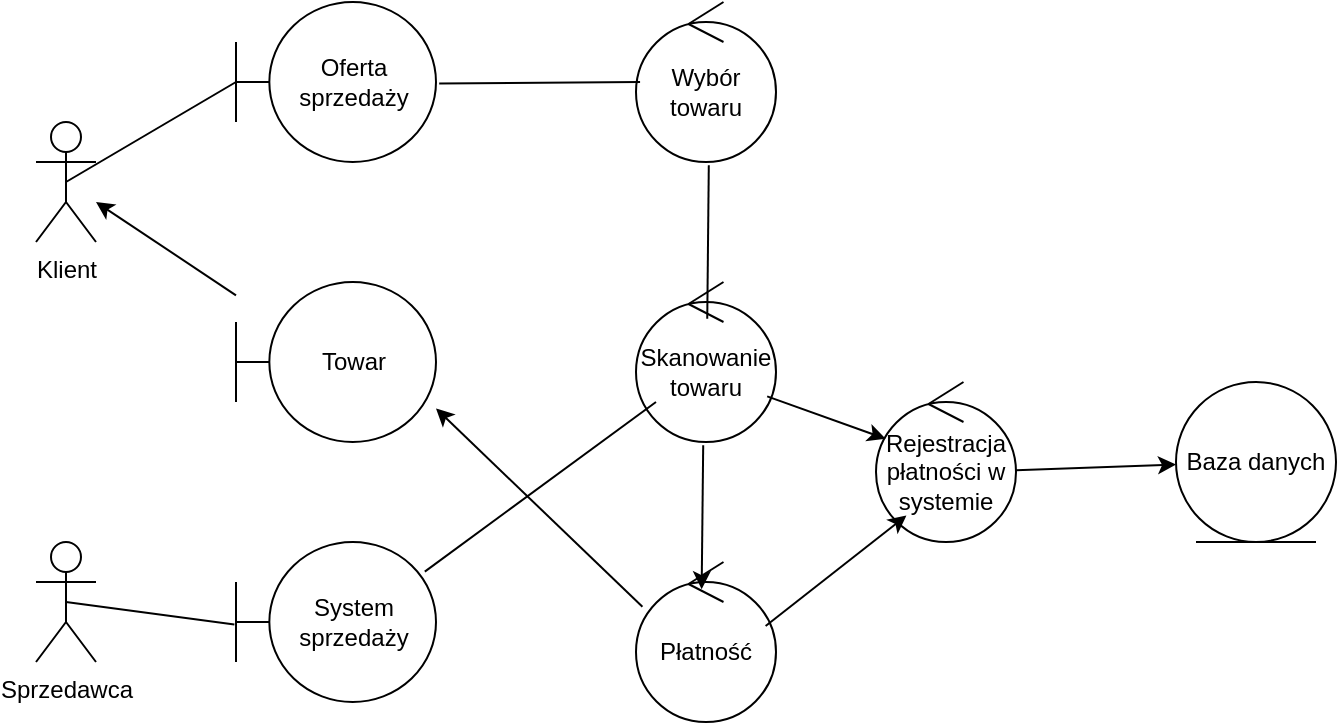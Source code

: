 <mxfile version="26.1.0">
  <diagram name="Strona-1" id="zP0relGateYTujE7X2jT">
    <mxGraphModel dx="1050" dy="530" grid="1" gridSize="10" guides="1" tooltips="1" connect="1" arrows="1" fold="1" page="1" pageScale="1" pageWidth="827" pageHeight="1169" math="0" shadow="0">
      <root>
        <mxCell id="0" />
        <mxCell id="1" parent="0" />
        <mxCell id="BBZVALFFSFmiyquu_aXk-1" value="Klient" style="shape=umlActor;verticalLabelPosition=bottom;verticalAlign=top;html=1;outlineConnect=0;" vertex="1" parent="1">
          <mxGeometry x="70" y="90" width="30" height="60" as="geometry" />
        </mxCell>
        <mxCell id="BBZVALFFSFmiyquu_aXk-2" value="Sprzedawca" style="shape=umlActor;verticalLabelPosition=bottom;verticalAlign=top;html=1;outlineConnect=0;" vertex="1" parent="1">
          <mxGeometry x="70" y="300" width="30" height="60" as="geometry" />
        </mxCell>
        <mxCell id="BBZVALFFSFmiyquu_aXk-3" value="Oferta sprzedaży" style="shape=umlBoundary;whiteSpace=wrap;html=1;" vertex="1" parent="1">
          <mxGeometry x="170" y="30" width="100" height="80" as="geometry" />
        </mxCell>
        <mxCell id="BBZVALFFSFmiyquu_aXk-5" value="System sprzedaży" style="shape=umlBoundary;whiteSpace=wrap;html=1;" vertex="1" parent="1">
          <mxGeometry x="170" y="300" width="100" height="80" as="geometry" />
        </mxCell>
        <mxCell id="BBZVALFFSFmiyquu_aXk-7" value="Baza danych" style="ellipse;shape=umlEntity;whiteSpace=wrap;html=1;" vertex="1" parent="1">
          <mxGeometry x="640" y="220" width="80" height="80" as="geometry" />
        </mxCell>
        <mxCell id="BBZVALFFSFmiyquu_aXk-10" value="Wybór towaru" style="ellipse;shape=umlControl;whiteSpace=wrap;html=1;" vertex="1" parent="1">
          <mxGeometry x="370" y="30" width="70" height="80" as="geometry" />
        </mxCell>
        <mxCell id="BBZVALFFSFmiyquu_aXk-11" value="Skanowanie towaru" style="ellipse;shape=umlControl;whiteSpace=wrap;html=1;" vertex="1" parent="1">
          <mxGeometry x="370" y="170" width="70" height="80" as="geometry" />
        </mxCell>
        <mxCell id="BBZVALFFSFmiyquu_aXk-12" value="Płatność" style="ellipse;shape=umlControl;whiteSpace=wrap;html=1;" vertex="1" parent="1">
          <mxGeometry x="370" y="310" width="70" height="80" as="geometry" />
        </mxCell>
        <mxCell id="BBZVALFFSFmiyquu_aXk-13" value="Towar" style="shape=umlBoundary;whiteSpace=wrap;html=1;" vertex="1" parent="1">
          <mxGeometry x="170" y="170" width="100" height="80" as="geometry" />
        </mxCell>
        <mxCell id="BBZVALFFSFmiyquu_aXk-15" value="" style="endArrow=none;html=1;rounded=0;exitX=0.5;exitY=0.5;exitDx=0;exitDy=0;exitPerimeter=0;" edge="1" parent="1" source="BBZVALFFSFmiyquu_aXk-1">
          <mxGeometry width="50" height="50" relative="1" as="geometry">
            <mxPoint x="390" y="340" as="sourcePoint" />
            <mxPoint x="170" y="70" as="targetPoint" />
          </mxGeometry>
        </mxCell>
        <mxCell id="BBZVALFFSFmiyquu_aXk-16" value="" style="endArrow=none;html=1;rounded=0;entryX=1.016;entryY=0.51;entryDx=0;entryDy=0;entryPerimeter=0;exitX=0.029;exitY=0.5;exitDx=0;exitDy=0;exitPerimeter=0;" edge="1" parent="1" source="BBZVALFFSFmiyquu_aXk-10" target="BBZVALFFSFmiyquu_aXk-3">
          <mxGeometry width="50" height="50" relative="1" as="geometry">
            <mxPoint x="350" y="71" as="sourcePoint" />
            <mxPoint x="440" y="290" as="targetPoint" />
          </mxGeometry>
        </mxCell>
        <mxCell id="BBZVALFFSFmiyquu_aXk-17" value="" style="endArrow=none;html=1;rounded=0;entryX=0.52;entryY=1.02;entryDx=0;entryDy=0;entryPerimeter=0;exitX=0.509;exitY=0.23;exitDx=0;exitDy=0;exitPerimeter=0;" edge="1" parent="1" source="BBZVALFFSFmiyquu_aXk-11" target="BBZVALFFSFmiyquu_aXk-10">
          <mxGeometry width="50" height="50" relative="1" as="geometry">
            <mxPoint x="406" y="170" as="sourcePoint" />
            <mxPoint x="450" y="290" as="targetPoint" />
          </mxGeometry>
        </mxCell>
        <mxCell id="BBZVALFFSFmiyquu_aXk-18" value="" style="endArrow=classic;html=1;rounded=0;exitX=0.914;exitY=0.555;exitDx=0;exitDy=0;exitPerimeter=0;" edge="1" parent="1" source="BBZVALFFSFmiyquu_aXk-19" target="BBZVALFFSFmiyquu_aXk-7">
          <mxGeometry width="50" height="50" relative="1" as="geometry">
            <mxPoint x="590" y="120" as="sourcePoint" />
            <mxPoint x="560" y="290" as="targetPoint" />
          </mxGeometry>
        </mxCell>
        <mxCell id="BBZVALFFSFmiyquu_aXk-19" value="Rejestracja&lt;div&gt;płatności w systemie&lt;/div&gt;" style="ellipse;shape=umlControl;whiteSpace=wrap;html=1;" vertex="1" parent="1">
          <mxGeometry x="490" y="220" width="70" height="80" as="geometry" />
        </mxCell>
        <mxCell id="BBZVALFFSFmiyquu_aXk-20" value="" style="endArrow=classic;html=1;rounded=0;entryX=0.069;entryY=0.355;entryDx=0;entryDy=0;entryPerimeter=0;exitX=0.937;exitY=0.715;exitDx=0;exitDy=0;exitPerimeter=0;" edge="1" parent="1" source="BBZVALFFSFmiyquu_aXk-11" target="BBZVALFFSFmiyquu_aXk-19">
          <mxGeometry width="50" height="50" relative="1" as="geometry">
            <mxPoint x="390" y="240" as="sourcePoint" />
            <mxPoint x="440" y="190" as="targetPoint" />
          </mxGeometry>
        </mxCell>
        <mxCell id="BBZVALFFSFmiyquu_aXk-21" value="" style="endArrow=classic;html=1;rounded=0;entryX=0.217;entryY=0.835;entryDx=0;entryDy=0;entryPerimeter=0;exitX=0.926;exitY=0.4;exitDx=0;exitDy=0;exitPerimeter=0;" edge="1" parent="1" source="BBZVALFFSFmiyquu_aXk-12" target="BBZVALFFSFmiyquu_aXk-19">
          <mxGeometry width="50" height="50" relative="1" as="geometry">
            <mxPoint x="390" y="240" as="sourcePoint" />
            <mxPoint x="440" y="190" as="targetPoint" />
          </mxGeometry>
        </mxCell>
        <mxCell id="BBZVALFFSFmiyquu_aXk-23" value="" style="endArrow=classic;html=1;rounded=0;entryX=0.469;entryY=0.17;entryDx=0;entryDy=0;entryPerimeter=0;exitX=0.48;exitY=1.02;exitDx=0;exitDy=0;exitPerimeter=0;" edge="1" parent="1" source="BBZVALFFSFmiyquu_aXk-11" target="BBZVALFFSFmiyquu_aXk-12">
          <mxGeometry width="50" height="50" relative="1" as="geometry">
            <mxPoint x="390" y="240" as="sourcePoint" />
            <mxPoint x="440" y="190" as="targetPoint" />
          </mxGeometry>
        </mxCell>
        <mxCell id="BBZVALFFSFmiyquu_aXk-25" value="" style="endArrow=classic;html=1;rounded=0;entryX=1;entryY=0.79;entryDx=0;entryDy=0;entryPerimeter=0;exitX=0.046;exitY=0.28;exitDx=0;exitDy=0;exitPerimeter=0;" edge="1" parent="1" source="BBZVALFFSFmiyquu_aXk-12" target="BBZVALFFSFmiyquu_aXk-13">
          <mxGeometry width="50" height="50" relative="1" as="geometry">
            <mxPoint x="390" y="240" as="sourcePoint" />
            <mxPoint x="440" y="190" as="targetPoint" />
          </mxGeometry>
        </mxCell>
        <mxCell id="BBZVALFFSFmiyquu_aXk-26" value="" style="endArrow=classic;html=1;rounded=0;" edge="1" parent="1" source="BBZVALFFSFmiyquu_aXk-13" target="BBZVALFFSFmiyquu_aXk-1">
          <mxGeometry width="50" height="50" relative="1" as="geometry">
            <mxPoint x="390" y="240" as="sourcePoint" />
            <mxPoint x="440" y="190" as="targetPoint" />
          </mxGeometry>
        </mxCell>
        <mxCell id="BBZVALFFSFmiyquu_aXk-27" value="" style="endArrow=none;html=1;rounded=0;exitX=0.5;exitY=0.5;exitDx=0;exitDy=0;exitPerimeter=0;entryX=-0.008;entryY=0.515;entryDx=0;entryDy=0;entryPerimeter=0;" edge="1" parent="1" source="BBZVALFFSFmiyquu_aXk-2" target="BBZVALFFSFmiyquu_aXk-5">
          <mxGeometry width="50" height="50" relative="1" as="geometry">
            <mxPoint x="390" y="240" as="sourcePoint" />
            <mxPoint x="440" y="190" as="targetPoint" />
          </mxGeometry>
        </mxCell>
        <mxCell id="BBZVALFFSFmiyquu_aXk-29" value="" style="endArrow=none;html=1;rounded=0;exitX=0.944;exitY=0.185;exitDx=0;exitDy=0;exitPerimeter=0;" edge="1" parent="1" source="BBZVALFFSFmiyquu_aXk-5">
          <mxGeometry width="50" height="50" relative="1" as="geometry">
            <mxPoint x="390" y="240" as="sourcePoint" />
            <mxPoint x="380" y="230" as="targetPoint" />
          </mxGeometry>
        </mxCell>
      </root>
    </mxGraphModel>
  </diagram>
</mxfile>
